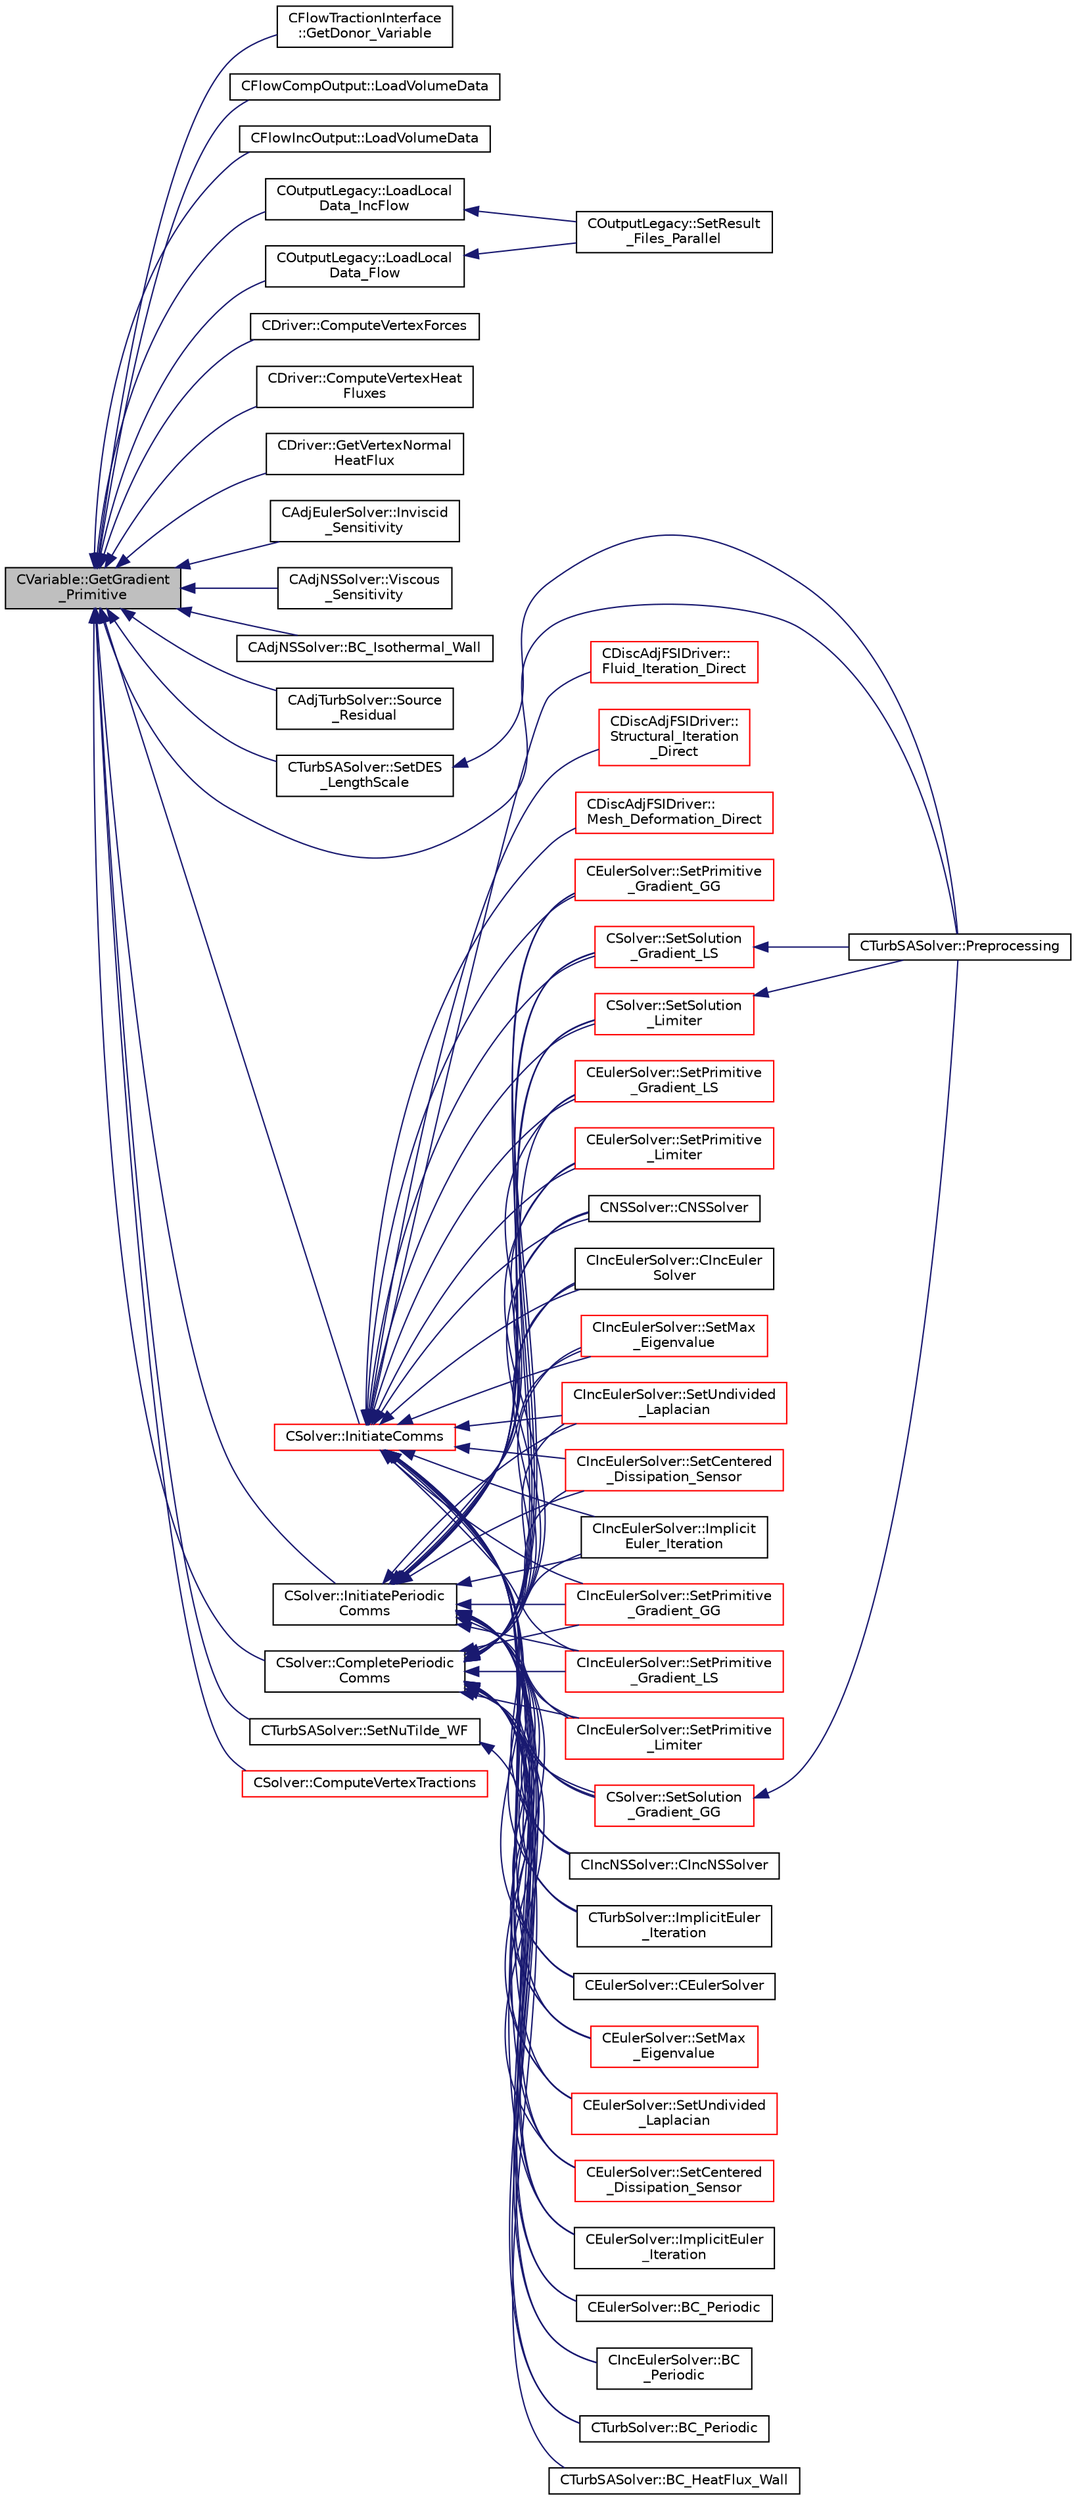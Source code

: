 digraph "CVariable::GetGradient_Primitive"
{
  edge [fontname="Helvetica",fontsize="10",labelfontname="Helvetica",labelfontsize="10"];
  node [fontname="Helvetica",fontsize="10",shape=record];
  rankdir="LR";
  Node1082 [label="CVariable::GetGradient\l_Primitive",height=0.2,width=0.4,color="black", fillcolor="grey75", style="filled", fontcolor="black"];
  Node1082 -> Node1083 [dir="back",color="midnightblue",fontsize="10",style="solid",fontname="Helvetica"];
  Node1083 [label="CFlowTractionInterface\l::GetDonor_Variable",height=0.2,width=0.4,color="black", fillcolor="white", style="filled",URL="$class_c_flow_traction_interface.html#a7c3fc88326404bd3570286e722429fbc",tooltip="Retrieve the variable that will be sent from donor mesh to target mesh. "];
  Node1082 -> Node1084 [dir="back",color="midnightblue",fontsize="10",style="solid",fontname="Helvetica"];
  Node1084 [label="CFlowCompOutput::LoadVolumeData",height=0.2,width=0.4,color="black", fillcolor="white", style="filled",URL="$class_c_flow_comp_output.html#a4dbb2657e6ea72800af13ddf08789276",tooltip="Set the values of the volume output fields for a point. "];
  Node1082 -> Node1085 [dir="back",color="midnightblue",fontsize="10",style="solid",fontname="Helvetica"];
  Node1085 [label="CFlowIncOutput::LoadVolumeData",height=0.2,width=0.4,color="black", fillcolor="white", style="filled",URL="$class_c_flow_inc_output.html#a72e2584bbcbcf7e3a94dae5344953f08",tooltip="Set the values of the volume output fields for a point. "];
  Node1082 -> Node1086 [dir="back",color="midnightblue",fontsize="10",style="solid",fontname="Helvetica"];
  Node1086 [label="COutputLegacy::LoadLocal\lData_Flow",height=0.2,width=0.4,color="black", fillcolor="white", style="filled",URL="$class_c_output_legacy.html#a83e5de863b29fe3a222074d93d696d57",tooltip="Load the desired solution data into a structure used for parallel reordering and output file writing ..."];
  Node1086 -> Node1087 [dir="back",color="midnightblue",fontsize="10",style="solid",fontname="Helvetica"];
  Node1087 [label="COutputLegacy::SetResult\l_Files_Parallel",height=0.2,width=0.4,color="black", fillcolor="white", style="filled",URL="$class_c_output_legacy.html#a9e7832982d8237df4df455b027fd203b",tooltip="Writes and organizes the all the output files, except the history one, for parallel computations..."];
  Node1082 -> Node1088 [dir="back",color="midnightblue",fontsize="10",style="solid",fontname="Helvetica"];
  Node1088 [label="COutputLegacy::LoadLocal\lData_IncFlow",height=0.2,width=0.4,color="black", fillcolor="white", style="filled",URL="$class_c_output_legacy.html#a2d955089c8894a2eb795970f06e7900d",tooltip="Load the desired solution data into a structure used for parallel reordering and output file writing ..."];
  Node1088 -> Node1087 [dir="back",color="midnightblue",fontsize="10",style="solid",fontname="Helvetica"];
  Node1082 -> Node1089 [dir="back",color="midnightblue",fontsize="10",style="solid",fontname="Helvetica"];
  Node1089 [label="CDriver::ComputeVertexForces",height=0.2,width=0.4,color="black", fillcolor="white", style="filled",URL="$class_c_driver.html#a062981b2eee546849e09f0057042c1a3",tooltip="Compute the total force (pressure and shear stress) at a vertex on a specified marker (3 components)..."];
  Node1082 -> Node1090 [dir="back",color="midnightblue",fontsize="10",style="solid",fontname="Helvetica"];
  Node1090 [label="CDriver::ComputeVertexHeat\lFluxes",height=0.2,width=0.4,color="black", fillcolor="white", style="filled",URL="$class_c_driver.html#a6b9bdfedb484be9b1918b53ade55f023",tooltip="Compute the heat flux at a vertex on a specified marker (3 components). "];
  Node1082 -> Node1091 [dir="back",color="midnightblue",fontsize="10",style="solid",fontname="Helvetica"];
  Node1091 [label="CDriver::GetVertexNormal\lHeatFlux",height=0.2,width=0.4,color="black", fillcolor="white", style="filled",URL="$class_c_driver.html#a767ca7234689074b36fdfa57048b560a",tooltip="Get the wall normal component of the heat flux at a vertex on a specified marker. ..."];
  Node1082 -> Node1092 [dir="back",color="midnightblue",fontsize="10",style="solid",fontname="Helvetica"];
  Node1092 [label="CAdjEulerSolver::Inviscid\l_Sensitivity",height=0.2,width=0.4,color="black", fillcolor="white", style="filled",URL="$class_c_adj_euler_solver.html#a35fcc75148b249c56e3625ba23196856",tooltip="Compute the inviscid sensitivity of the functional. "];
  Node1082 -> Node1093 [dir="back",color="midnightblue",fontsize="10",style="solid",fontname="Helvetica"];
  Node1093 [label="CAdjNSSolver::Viscous\l_Sensitivity",height=0.2,width=0.4,color="black", fillcolor="white", style="filled",URL="$class_c_adj_n_s_solver.html#ab05613f9de871991f55c2e1f12eac8dd",tooltip="Compute the viscous sensitivity of the functional. "];
  Node1082 -> Node1094 [dir="back",color="midnightblue",fontsize="10",style="solid",fontname="Helvetica"];
  Node1094 [label="CAdjNSSolver::BC_Isothermal_Wall",height=0.2,width=0.4,color="black", fillcolor="white", style="filled",URL="$class_c_adj_n_s_solver.html#a20cd2fa256386da7791e11f40b701003",tooltip="Impose via the residual or brute force the Navier-Stokes adjoint boundary condition (heat flux)..."];
  Node1082 -> Node1095 [dir="back",color="midnightblue",fontsize="10",style="solid",fontname="Helvetica"];
  Node1095 [label="CAdjTurbSolver::Source\l_Residual",height=0.2,width=0.4,color="black", fillcolor="white", style="filled",URL="$class_c_adj_turb_solver.html#a4747f82b90660beb3b54cb04a3b5a9ef",tooltip="Source term computation. "];
  Node1082 -> Node1096 [dir="back",color="midnightblue",fontsize="10",style="solid",fontname="Helvetica"];
  Node1096 [label="CTurbSASolver::Preprocessing",height=0.2,width=0.4,color="black", fillcolor="white", style="filled",URL="$class_c_turb_s_a_solver.html#a225518dc5f0ca6ed894add826aaa16ea",tooltip="Restart residual and compute gradients. "];
  Node1082 -> Node1097 [dir="back",color="midnightblue",fontsize="10",style="solid",fontname="Helvetica"];
  Node1097 [label="CTurbSASolver::SetNuTilde_WF",height=0.2,width=0.4,color="black", fillcolor="white", style="filled",URL="$class_c_turb_s_a_solver.html#a939bd9305ddd11a3079a9987bd832a5d",tooltip="Compute nu tilde from the wall functions. "];
  Node1097 -> Node1098 [dir="back",color="midnightblue",fontsize="10",style="solid",fontname="Helvetica"];
  Node1098 [label="CTurbSASolver::BC_HeatFlux_Wall",height=0.2,width=0.4,color="black", fillcolor="white", style="filled",URL="$class_c_turb_s_a_solver.html#a19089784668fa7ece2bd0400405f0a47",tooltip="Impose the Navier-Stokes wall boundary condition. "];
  Node1082 -> Node1099 [dir="back",color="midnightblue",fontsize="10",style="solid",fontname="Helvetica"];
  Node1099 [label="CTurbSASolver::SetDES\l_LengthScale",height=0.2,width=0.4,color="black", fillcolor="white", style="filled",URL="$class_c_turb_s_a_solver.html#abd9b44db73a48a35caa4215dd105b193",tooltip="A virtual member. "];
  Node1099 -> Node1096 [dir="back",color="midnightblue",fontsize="10",style="solid",fontname="Helvetica"];
  Node1082 -> Node1100 [dir="back",color="midnightblue",fontsize="10",style="solid",fontname="Helvetica"];
  Node1100 [label="CSolver::InitiatePeriodic\lComms",height=0.2,width=0.4,color="black", fillcolor="white", style="filled",URL="$class_c_solver.html#aab8e1cac165d11ef85d9dd5588b3ea03",tooltip="Routine to load a solver quantity into the data structures for MPI periodic communication and to laun..."];
  Node1100 -> Node1101 [dir="back",color="midnightblue",fontsize="10",style="solid",fontname="Helvetica"];
  Node1101 [label="CEulerSolver::CEulerSolver",height=0.2,width=0.4,color="black", fillcolor="white", style="filled",URL="$class_c_euler_solver.html#ae1e74218b4e943111b100d7ddcbd4db9"];
  Node1100 -> Node1102 [dir="back",color="midnightblue",fontsize="10",style="solid",fontname="Helvetica"];
  Node1102 [label="CEulerSolver::SetMax\l_Eigenvalue",height=0.2,width=0.4,color="red", fillcolor="white", style="filled",URL="$class_c_euler_solver.html#a76f7fdf349ae41c6f0cf4df82b571fb1",tooltip="Compute the max eigenvalue. "];
  Node1100 -> Node1105 [dir="back",color="midnightblue",fontsize="10",style="solid",fontname="Helvetica"];
  Node1105 [label="CEulerSolver::SetUndivided\l_Laplacian",height=0.2,width=0.4,color="red", fillcolor="white", style="filled",URL="$class_c_euler_solver.html#adc7c82a25b8be22b16b5452c1992744f",tooltip="Compute the undivided laplacian for the solution, except the energy equation. "];
  Node1100 -> Node1106 [dir="back",color="midnightblue",fontsize="10",style="solid",fontname="Helvetica"];
  Node1106 [label="CEulerSolver::SetCentered\l_Dissipation_Sensor",height=0.2,width=0.4,color="red", fillcolor="white", style="filled",URL="$class_c_euler_solver.html#a2f4e3619ae65c63cbda1ef2098441ab4",tooltip="Compute a pressure sensor switch. "];
  Node1100 -> Node1107 [dir="back",color="midnightblue",fontsize="10",style="solid",fontname="Helvetica"];
  Node1107 [label="CEulerSolver::ImplicitEuler\l_Iteration",height=0.2,width=0.4,color="black", fillcolor="white", style="filled",URL="$class_c_euler_solver.html#a4e8277fc44dc97c8d73fbe3347204372",tooltip="Update the solution using an implicit Euler scheme. "];
  Node1100 -> Node1108 [dir="back",color="midnightblue",fontsize="10",style="solid",fontname="Helvetica"];
  Node1108 [label="CEulerSolver::SetPrimitive\l_Gradient_GG",height=0.2,width=0.4,color="red", fillcolor="white", style="filled",URL="$class_c_euler_solver.html#a74fb3b502b83371fcf0728ec546e039b",tooltip="Compute the gradient of the primitive variables using Green-Gauss method, and stores the result in th..."];
  Node1100 -> Node1109 [dir="back",color="midnightblue",fontsize="10",style="solid",fontname="Helvetica"];
  Node1109 [label="CEulerSolver::SetPrimitive\l_Gradient_LS",height=0.2,width=0.4,color="red", fillcolor="white", style="filled",URL="$class_c_euler_solver.html#a734d5bd064215fb722477f39993155d4",tooltip="Compute the gradient of the primitive variables using a Least-Squares method, and stores the result i..."];
  Node1100 -> Node1110 [dir="back",color="midnightblue",fontsize="10",style="solid",fontname="Helvetica"];
  Node1110 [label="CEulerSolver::SetPrimitive\l_Limiter",height=0.2,width=0.4,color="red", fillcolor="white", style="filled",URL="$class_c_euler_solver.html#a43004a7f0fad7a6d1f435144710bf13e",tooltip="Compute the limiter of the primitive variables. "];
  Node1100 -> Node1111 [dir="back",color="midnightblue",fontsize="10",style="solid",fontname="Helvetica"];
  Node1111 [label="CEulerSolver::BC_Periodic",height=0.2,width=0.4,color="black", fillcolor="white", style="filled",URL="$class_c_euler_solver.html#a9bd458698ede3dffd1b4d1f974f39b03",tooltip="Impose a periodic boundary condition by summing contributions from the complete control volume..."];
  Node1100 -> Node1112 [dir="back",color="midnightblue",fontsize="10",style="solid",fontname="Helvetica"];
  Node1112 [label="CNSSolver::CNSSolver",height=0.2,width=0.4,color="black", fillcolor="white", style="filled",URL="$class_c_n_s_solver.html#a2a8ad49c42b4546696e631cf44b7788b"];
  Node1100 -> Node1113 [dir="back",color="midnightblue",fontsize="10",style="solid",fontname="Helvetica"];
  Node1113 [label="CIncEulerSolver::CIncEuler\lSolver",height=0.2,width=0.4,color="black", fillcolor="white", style="filled",URL="$class_c_inc_euler_solver.html#a91f644b8f9a00215bac5bcd31dfc06d8"];
  Node1100 -> Node1114 [dir="back",color="midnightblue",fontsize="10",style="solid",fontname="Helvetica"];
  Node1114 [label="CIncEulerSolver::SetMax\l_Eigenvalue",height=0.2,width=0.4,color="red", fillcolor="white", style="filled",URL="$class_c_inc_euler_solver.html#ab804c5648aa5dd71ea12a57997167984",tooltip="Compute the max eigenvalue. "];
  Node1100 -> Node1117 [dir="back",color="midnightblue",fontsize="10",style="solid",fontname="Helvetica"];
  Node1117 [label="CIncEulerSolver::SetUndivided\l_Laplacian",height=0.2,width=0.4,color="red", fillcolor="white", style="filled",URL="$class_c_inc_euler_solver.html#a8b5d7772432b9759213892a50621c329",tooltip="Compute the undivided laplacian for the solution, except the energy equation. "];
  Node1100 -> Node1118 [dir="back",color="midnightblue",fontsize="10",style="solid",fontname="Helvetica"];
  Node1118 [label="CIncEulerSolver::SetCentered\l_Dissipation_Sensor",height=0.2,width=0.4,color="red", fillcolor="white", style="filled",URL="$class_c_inc_euler_solver.html#a2323a0e322236c24668be8750dbaf237",tooltip="Compute a pressure sensor switch. "];
  Node1100 -> Node1119 [dir="back",color="midnightblue",fontsize="10",style="solid",fontname="Helvetica"];
  Node1119 [label="CIncEulerSolver::Implicit\lEuler_Iteration",height=0.2,width=0.4,color="black", fillcolor="white", style="filled",URL="$class_c_inc_euler_solver.html#ad84dd4225bb9d158c52b26e2f30f6fa7",tooltip="Update the solution using an implicit Euler scheme. "];
  Node1100 -> Node1120 [dir="back",color="midnightblue",fontsize="10",style="solid",fontname="Helvetica"];
  Node1120 [label="CIncEulerSolver::SetPrimitive\l_Gradient_GG",height=0.2,width=0.4,color="red", fillcolor="white", style="filled",URL="$class_c_inc_euler_solver.html#a856a6db100c40b9c3df557d1dfe72c2b",tooltip="Compute the gradient of the primitive variables using Green-Gauss method, and stores the result in th..."];
  Node1100 -> Node1121 [dir="back",color="midnightblue",fontsize="10",style="solid",fontname="Helvetica"];
  Node1121 [label="CIncEulerSolver::SetPrimitive\l_Gradient_LS",height=0.2,width=0.4,color="red", fillcolor="white", style="filled",URL="$class_c_inc_euler_solver.html#a3e3355cbeb9d265f4073cca113b9d46e",tooltip="Compute the gradient of the primitive variables using a Least-Squares method, and stores the result i..."];
  Node1100 -> Node1122 [dir="back",color="midnightblue",fontsize="10",style="solid",fontname="Helvetica"];
  Node1122 [label="CIncEulerSolver::SetPrimitive\l_Limiter",height=0.2,width=0.4,color="red", fillcolor="white", style="filled",URL="$class_c_inc_euler_solver.html#a00bd56828c4e41ec3ff1e8753cb320ec",tooltip="Compute the limiter of the primitive variables. "];
  Node1100 -> Node1123 [dir="back",color="midnightblue",fontsize="10",style="solid",fontname="Helvetica"];
  Node1123 [label="CIncEulerSolver::BC\l_Periodic",height=0.2,width=0.4,color="black", fillcolor="white", style="filled",URL="$class_c_inc_euler_solver.html#a994af5dbe296f8a1873e416c3b2fc2a7",tooltip="Impose a periodic boundary condition by summing contributions from the complete control volume..."];
  Node1100 -> Node1124 [dir="back",color="midnightblue",fontsize="10",style="solid",fontname="Helvetica"];
  Node1124 [label="CIncNSSolver::CIncNSSolver",height=0.2,width=0.4,color="black", fillcolor="white", style="filled",URL="$class_c_inc_n_s_solver.html#a82152ac7e91fb1c5c073d98a1f08e2aa"];
  Node1100 -> Node1125 [dir="back",color="midnightblue",fontsize="10",style="solid",fontname="Helvetica"];
  Node1125 [label="CTurbSolver::BC_Periodic",height=0.2,width=0.4,color="black", fillcolor="white", style="filled",URL="$class_c_turb_solver.html#a954cfdd45dfce9df024a30b558b54b25",tooltip="Impose a periodic boundary condition by summing contributions from the complete control volume..."];
  Node1100 -> Node1126 [dir="back",color="midnightblue",fontsize="10",style="solid",fontname="Helvetica"];
  Node1126 [label="CTurbSolver::ImplicitEuler\l_Iteration",height=0.2,width=0.4,color="black", fillcolor="white", style="filled",URL="$class_c_turb_solver.html#af7a0ab68fbb2925c56863df97b3ea4ee",tooltip="Update the solution using an implicit solver. "];
  Node1100 -> Node1127 [dir="back",color="midnightblue",fontsize="10",style="solid",fontname="Helvetica"];
  Node1127 [label="CSolver::SetSolution\l_Gradient_GG",height=0.2,width=0.4,color="red", fillcolor="white", style="filled",URL="$class_c_solver.html#aac4d5e5f3ff20e7e37d55fa5e4ed3647",tooltip="Compute the Green-Gauss gradient of the solution. "];
  Node1127 -> Node1096 [dir="back",color="midnightblue",fontsize="10",style="solid",fontname="Helvetica"];
  Node1100 -> Node1135 [dir="back",color="midnightblue",fontsize="10",style="solid",fontname="Helvetica"];
  Node1135 [label="CSolver::SetSolution\l_Gradient_LS",height=0.2,width=0.4,color="red", fillcolor="white", style="filled",URL="$class_c_solver.html#ac4d9cf9609d7bdb52e7f1dc9cc8b4c1f",tooltip="Compute the Least Squares gradient of the solution. "];
  Node1135 -> Node1096 [dir="back",color="midnightblue",fontsize="10",style="solid",fontname="Helvetica"];
  Node1100 -> Node1136 [dir="back",color="midnightblue",fontsize="10",style="solid",fontname="Helvetica"];
  Node1136 [label="CSolver::SetSolution\l_Limiter",height=0.2,width=0.4,color="red", fillcolor="white", style="filled",URL="$class_c_solver.html#a641e9c59698ab9c7c2fb91107ad70d77",tooltip="Compute slope limiter. "];
  Node1136 -> Node1096 [dir="back",color="midnightblue",fontsize="10",style="solid",fontname="Helvetica"];
  Node1082 -> Node1137 [dir="back",color="midnightblue",fontsize="10",style="solid",fontname="Helvetica"];
  Node1137 [label="CSolver::CompletePeriodic\lComms",height=0.2,width=0.4,color="black", fillcolor="white", style="filled",URL="$class_c_solver.html#a7e77df2076057995213de49d4ca2e7c7",tooltip="Routine to complete the set of non-blocking periodic communications launched by InitiatePeriodicComms..."];
  Node1137 -> Node1101 [dir="back",color="midnightblue",fontsize="10",style="solid",fontname="Helvetica"];
  Node1137 -> Node1102 [dir="back",color="midnightblue",fontsize="10",style="solid",fontname="Helvetica"];
  Node1137 -> Node1105 [dir="back",color="midnightblue",fontsize="10",style="solid",fontname="Helvetica"];
  Node1137 -> Node1106 [dir="back",color="midnightblue",fontsize="10",style="solid",fontname="Helvetica"];
  Node1137 -> Node1107 [dir="back",color="midnightblue",fontsize="10",style="solid",fontname="Helvetica"];
  Node1137 -> Node1108 [dir="back",color="midnightblue",fontsize="10",style="solid",fontname="Helvetica"];
  Node1137 -> Node1109 [dir="back",color="midnightblue",fontsize="10",style="solid",fontname="Helvetica"];
  Node1137 -> Node1110 [dir="back",color="midnightblue",fontsize="10",style="solid",fontname="Helvetica"];
  Node1137 -> Node1111 [dir="back",color="midnightblue",fontsize="10",style="solid",fontname="Helvetica"];
  Node1137 -> Node1112 [dir="back",color="midnightblue",fontsize="10",style="solid",fontname="Helvetica"];
  Node1137 -> Node1113 [dir="back",color="midnightblue",fontsize="10",style="solid",fontname="Helvetica"];
  Node1137 -> Node1114 [dir="back",color="midnightblue",fontsize="10",style="solid",fontname="Helvetica"];
  Node1137 -> Node1117 [dir="back",color="midnightblue",fontsize="10",style="solid",fontname="Helvetica"];
  Node1137 -> Node1118 [dir="back",color="midnightblue",fontsize="10",style="solid",fontname="Helvetica"];
  Node1137 -> Node1119 [dir="back",color="midnightblue",fontsize="10",style="solid",fontname="Helvetica"];
  Node1137 -> Node1120 [dir="back",color="midnightblue",fontsize="10",style="solid",fontname="Helvetica"];
  Node1137 -> Node1121 [dir="back",color="midnightblue",fontsize="10",style="solid",fontname="Helvetica"];
  Node1137 -> Node1122 [dir="back",color="midnightblue",fontsize="10",style="solid",fontname="Helvetica"];
  Node1137 -> Node1123 [dir="back",color="midnightblue",fontsize="10",style="solid",fontname="Helvetica"];
  Node1137 -> Node1124 [dir="back",color="midnightblue",fontsize="10",style="solid",fontname="Helvetica"];
  Node1137 -> Node1125 [dir="back",color="midnightblue",fontsize="10",style="solid",fontname="Helvetica"];
  Node1137 -> Node1126 [dir="back",color="midnightblue",fontsize="10",style="solid",fontname="Helvetica"];
  Node1137 -> Node1127 [dir="back",color="midnightblue",fontsize="10",style="solid",fontname="Helvetica"];
  Node1137 -> Node1135 [dir="back",color="midnightblue",fontsize="10",style="solid",fontname="Helvetica"];
  Node1137 -> Node1136 [dir="back",color="midnightblue",fontsize="10",style="solid",fontname="Helvetica"];
  Node1082 -> Node1138 [dir="back",color="midnightblue",fontsize="10",style="solid",fontname="Helvetica"];
  Node1138 [label="CSolver::InitiateComms",height=0.2,width=0.4,color="red", fillcolor="white", style="filled",URL="$class_c_solver.html#a68ef94bc50683bd1f1d750b4a8cb7351",tooltip="Routine to load a solver quantity into the data structures for MPI point-to-point communication and t..."];
  Node1138 -> Node1139 [dir="back",color="midnightblue",fontsize="10",style="solid",fontname="Helvetica"];
  Node1139 [label="CDiscAdjFSIDriver::\lFluid_Iteration_Direct",height=0.2,width=0.4,color="red", fillcolor="white", style="filled",URL="$class_c_disc_adj_f_s_i_driver.html#aade7f9d8b7f7f1ddccfdc62d3b1fdaa8",tooltip="Run a direct flow iteration. "];
  Node1138 -> Node1144 [dir="back",color="midnightblue",fontsize="10",style="solid",fontname="Helvetica"];
  Node1144 [label="CDiscAdjFSIDriver::\lStructural_Iteration\l_Direct",height=0.2,width=0.4,color="red", fillcolor="white", style="filled",URL="$class_c_disc_adj_f_s_i_driver.html#aef8192d6dd5451f1e496e9847c2c5c65",tooltip="Run a direct structural iteration. "];
  Node1138 -> Node1145 [dir="back",color="midnightblue",fontsize="10",style="solid",fontname="Helvetica"];
  Node1145 [label="CDiscAdjFSIDriver::\lMesh_Deformation_Direct",height=0.2,width=0.4,color="red", fillcolor="white", style="filled",URL="$class_c_disc_adj_f_s_i_driver.html#ad683500d6b3773af342165b1b18f5c59",tooltip="Run a direct mesh deformation. "];
  Node1138 -> Node1101 [dir="back",color="midnightblue",fontsize="10",style="solid",fontname="Helvetica"];
  Node1138 -> Node1102 [dir="back",color="midnightblue",fontsize="10",style="solid",fontname="Helvetica"];
  Node1138 -> Node1105 [dir="back",color="midnightblue",fontsize="10",style="solid",fontname="Helvetica"];
  Node1138 -> Node1106 [dir="back",color="midnightblue",fontsize="10",style="solid",fontname="Helvetica"];
  Node1138 -> Node1107 [dir="back",color="midnightblue",fontsize="10",style="solid",fontname="Helvetica"];
  Node1138 -> Node1108 [dir="back",color="midnightblue",fontsize="10",style="solid",fontname="Helvetica"];
  Node1138 -> Node1109 [dir="back",color="midnightblue",fontsize="10",style="solid",fontname="Helvetica"];
  Node1138 -> Node1110 [dir="back",color="midnightblue",fontsize="10",style="solid",fontname="Helvetica"];
  Node1138 -> Node1112 [dir="back",color="midnightblue",fontsize="10",style="solid",fontname="Helvetica"];
  Node1138 -> Node1113 [dir="back",color="midnightblue",fontsize="10",style="solid",fontname="Helvetica"];
  Node1138 -> Node1114 [dir="back",color="midnightblue",fontsize="10",style="solid",fontname="Helvetica"];
  Node1138 -> Node1117 [dir="back",color="midnightblue",fontsize="10",style="solid",fontname="Helvetica"];
  Node1138 -> Node1118 [dir="back",color="midnightblue",fontsize="10",style="solid",fontname="Helvetica"];
  Node1138 -> Node1119 [dir="back",color="midnightblue",fontsize="10",style="solid",fontname="Helvetica"];
  Node1138 -> Node1120 [dir="back",color="midnightblue",fontsize="10",style="solid",fontname="Helvetica"];
  Node1138 -> Node1121 [dir="back",color="midnightblue",fontsize="10",style="solid",fontname="Helvetica"];
  Node1138 -> Node1122 [dir="back",color="midnightblue",fontsize="10",style="solid",fontname="Helvetica"];
  Node1138 -> Node1124 [dir="back",color="midnightblue",fontsize="10",style="solid",fontname="Helvetica"];
  Node1138 -> Node1126 [dir="back",color="midnightblue",fontsize="10",style="solid",fontname="Helvetica"];
  Node1138 -> Node1127 [dir="back",color="midnightblue",fontsize="10",style="solid",fontname="Helvetica"];
  Node1138 -> Node1135 [dir="back",color="midnightblue",fontsize="10",style="solid",fontname="Helvetica"];
  Node1138 -> Node1136 [dir="back",color="midnightblue",fontsize="10",style="solid",fontname="Helvetica"];
  Node1082 -> Node1209 [dir="back",color="midnightblue",fontsize="10",style="solid",fontname="Helvetica"];
  Node1209 [label="CSolver::ComputeVertexTractions",height=0.2,width=0.4,color="red", fillcolor="white", style="filled",URL="$class_c_solver.html#a062ffe8448e7cb0286cf3265d426ebe9",tooltip="Compute the tractions at the vertices. "];
}

